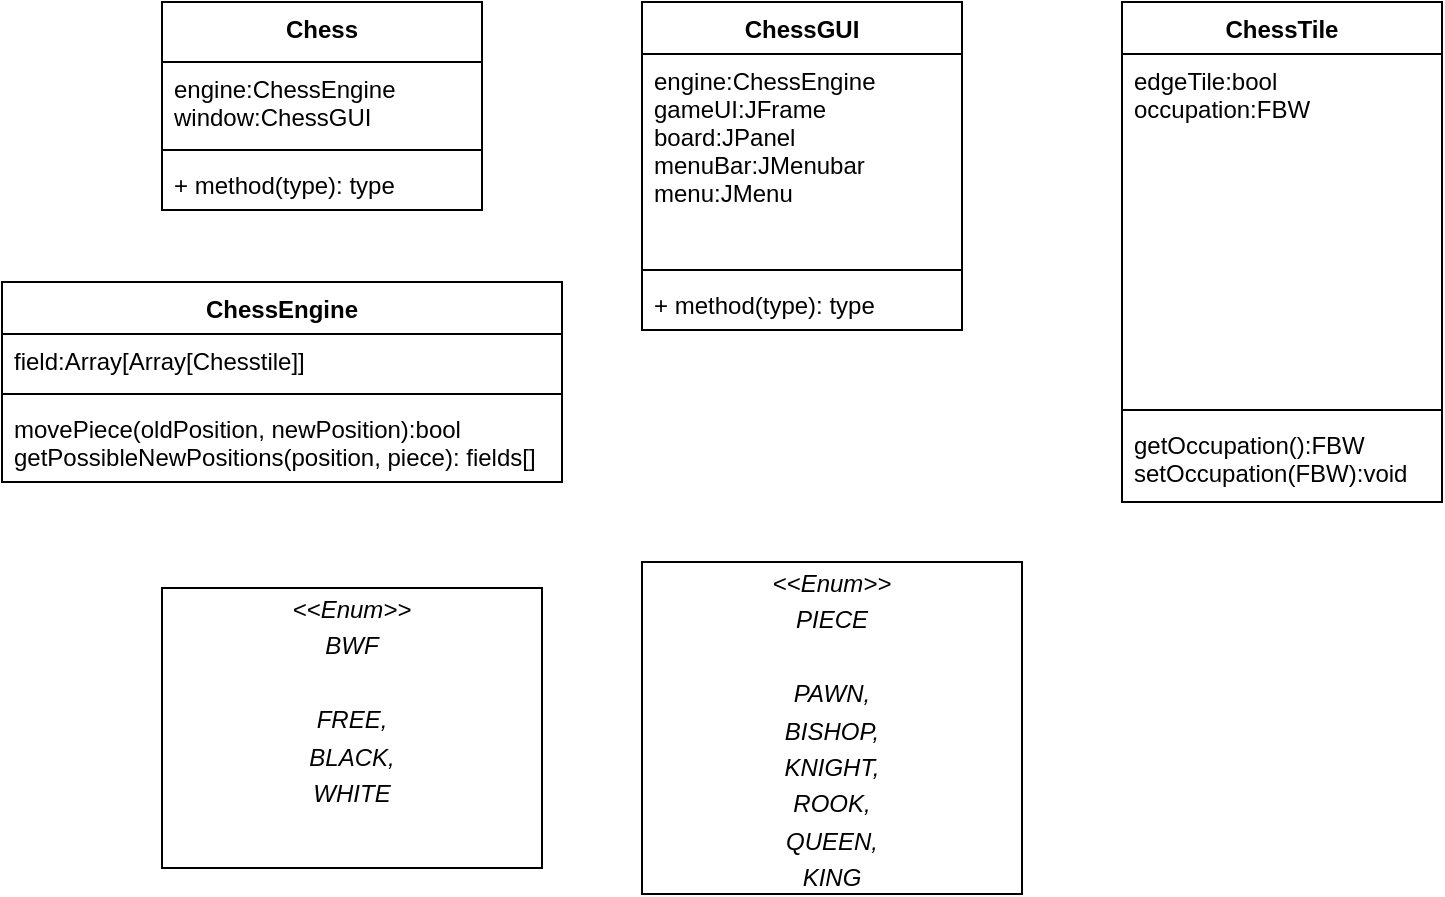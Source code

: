 <mxfile version="14.4.3" type="device"><diagram id="7MxxzwHJM8aWSUqH6DCI" name="Seite-1"><mxGraphModel dx="1038" dy="607" grid="1" gridSize="10" guides="1" tooltips="1" connect="1" arrows="1" fold="1" page="1" pageScale="1" pageWidth="827" pageHeight="1169" math="0" shadow="0"><root><mxCell id="0"/><mxCell id="1" parent="0"/><mxCell id="5WoYeaTMIYlhVhKQOqjA-8" value="Chess" style="swimlane;fontStyle=1;align=center;verticalAlign=top;childLayout=stackLayout;horizontal=1;startSize=30;horizontalStack=0;resizeParent=1;resizeParentMax=0;resizeLast=0;collapsible=1;marginBottom=0;" vertex="1" parent="1"><mxGeometry x="80" y="80" width="160" height="104" as="geometry"/></mxCell><mxCell id="5WoYeaTMIYlhVhKQOqjA-9" value="engine:ChessEngine&#10;window:ChessGUI" style="text;strokeColor=none;fillColor=none;align=left;verticalAlign=top;spacingLeft=4;spacingRight=4;overflow=hidden;rotatable=0;points=[[0,0.5],[1,0.5]];portConstraint=eastwest;" vertex="1" parent="5WoYeaTMIYlhVhKQOqjA-8"><mxGeometry y="30" width="160" height="40" as="geometry"/></mxCell><mxCell id="5WoYeaTMIYlhVhKQOqjA-10" value="" style="line;strokeWidth=1;fillColor=none;align=left;verticalAlign=middle;spacingTop=-1;spacingLeft=3;spacingRight=3;rotatable=0;labelPosition=right;points=[];portConstraint=eastwest;" vertex="1" parent="5WoYeaTMIYlhVhKQOqjA-8"><mxGeometry y="70" width="160" height="8" as="geometry"/></mxCell><mxCell id="5WoYeaTMIYlhVhKQOqjA-11" value="+ method(type): type" style="text;strokeColor=none;fillColor=none;align=left;verticalAlign=top;spacingLeft=4;spacingRight=4;overflow=hidden;rotatable=0;points=[[0,0.5],[1,0.5]];portConstraint=eastwest;" vertex="1" parent="5WoYeaTMIYlhVhKQOqjA-8"><mxGeometry y="78" width="160" height="26" as="geometry"/></mxCell><mxCell id="5WoYeaTMIYlhVhKQOqjA-12" value="ChessEngine" style="swimlane;fontStyle=1;align=center;verticalAlign=top;childLayout=stackLayout;horizontal=1;startSize=26;horizontalStack=0;resizeParent=1;resizeParentMax=0;resizeLast=0;collapsible=1;marginBottom=0;" vertex="1" parent="1"><mxGeometry y="220" width="280" height="100" as="geometry"/></mxCell><mxCell id="5WoYeaTMIYlhVhKQOqjA-13" value="field:Array[Array[Chesstile]]" style="text;strokeColor=none;fillColor=none;align=left;verticalAlign=top;spacingLeft=4;spacingRight=4;overflow=hidden;rotatable=0;points=[[0,0.5],[1,0.5]];portConstraint=eastwest;" vertex="1" parent="5WoYeaTMIYlhVhKQOqjA-12"><mxGeometry y="26" width="280" height="26" as="geometry"/></mxCell><mxCell id="5WoYeaTMIYlhVhKQOqjA-14" value="" style="line;strokeWidth=1;fillColor=none;align=left;verticalAlign=middle;spacingTop=-1;spacingLeft=3;spacingRight=3;rotatable=0;labelPosition=right;points=[];portConstraint=eastwest;" vertex="1" parent="5WoYeaTMIYlhVhKQOqjA-12"><mxGeometry y="52" width="280" height="8" as="geometry"/></mxCell><mxCell id="5WoYeaTMIYlhVhKQOqjA-15" value="movePiece(oldPosition, newPosition):bool&#10;getPossibleNewPositions(position, piece): fields[]" style="text;strokeColor=none;fillColor=none;align=left;verticalAlign=top;spacingLeft=4;spacingRight=4;overflow=hidden;rotatable=0;points=[[0,0.5],[1,0.5]];portConstraint=eastwest;" vertex="1" parent="5WoYeaTMIYlhVhKQOqjA-12"><mxGeometry y="60" width="280" height="40" as="geometry"/></mxCell><mxCell id="5WoYeaTMIYlhVhKQOqjA-16" value="ChessGUI" style="swimlane;fontStyle=1;align=center;verticalAlign=top;childLayout=stackLayout;horizontal=1;startSize=26;horizontalStack=0;resizeParent=1;resizeParentMax=0;resizeLast=0;collapsible=1;marginBottom=0;" vertex="1" parent="1"><mxGeometry x="320" y="80" width="160" height="164" as="geometry"/></mxCell><mxCell id="5WoYeaTMIYlhVhKQOqjA-17" value="engine:ChessEngine&#10;gameUI:JFrame&#10;board:JPanel&#10;menuBar:JMenubar&#10;menu:JMenu&#10;" style="text;strokeColor=none;fillColor=none;align=left;verticalAlign=top;spacingLeft=4;spacingRight=4;overflow=hidden;rotatable=0;points=[[0,0.5],[1,0.5]];portConstraint=eastwest;" vertex="1" parent="5WoYeaTMIYlhVhKQOqjA-16"><mxGeometry y="26" width="160" height="104" as="geometry"/></mxCell><mxCell id="5WoYeaTMIYlhVhKQOqjA-18" value="" style="line;strokeWidth=1;fillColor=none;align=left;verticalAlign=middle;spacingTop=-1;spacingLeft=3;spacingRight=3;rotatable=0;labelPosition=right;points=[];portConstraint=eastwest;" vertex="1" parent="5WoYeaTMIYlhVhKQOqjA-16"><mxGeometry y="130" width="160" height="8" as="geometry"/></mxCell><mxCell id="5WoYeaTMIYlhVhKQOqjA-19" value="+ method(type): type" style="text;strokeColor=none;fillColor=none;align=left;verticalAlign=top;spacingLeft=4;spacingRight=4;overflow=hidden;rotatable=0;points=[[0,0.5],[1,0.5]];portConstraint=eastwest;" vertex="1" parent="5WoYeaTMIYlhVhKQOqjA-16"><mxGeometry y="138" width="160" height="26" as="geometry"/></mxCell><mxCell id="5WoYeaTMIYlhVhKQOqjA-20" value="ChessTile" style="swimlane;fontStyle=1;align=center;verticalAlign=top;childLayout=stackLayout;horizontal=1;startSize=26;horizontalStack=0;resizeParent=1;resizeParentMax=0;resizeLast=0;collapsible=1;marginBottom=0;" vertex="1" parent="1"><mxGeometry x="560" y="80" width="160" height="250" as="geometry"/></mxCell><mxCell id="5WoYeaTMIYlhVhKQOqjA-21" value="edgeTile:bool&#10;occupation:FBW" style="text;strokeColor=none;fillColor=none;align=left;verticalAlign=top;spacingLeft=4;spacingRight=4;overflow=hidden;rotatable=0;points=[[0,0.5],[1,0.5]];portConstraint=eastwest;" vertex="1" parent="5WoYeaTMIYlhVhKQOqjA-20"><mxGeometry y="26" width="160" height="174" as="geometry"/></mxCell><mxCell id="5WoYeaTMIYlhVhKQOqjA-22" value="" style="line;strokeWidth=1;fillColor=none;align=left;verticalAlign=middle;spacingTop=-1;spacingLeft=3;spacingRight=3;rotatable=0;labelPosition=right;points=[];portConstraint=eastwest;" vertex="1" parent="5WoYeaTMIYlhVhKQOqjA-20"><mxGeometry y="200" width="160" height="8" as="geometry"/></mxCell><mxCell id="5WoYeaTMIYlhVhKQOqjA-23" value="getOccupation():FBW&#10;setOccupation(FBW):void" style="text;strokeColor=none;fillColor=none;align=left;verticalAlign=top;spacingLeft=4;spacingRight=4;overflow=hidden;rotatable=0;points=[[0,0.5],[1,0.5]];portConstraint=eastwest;" vertex="1" parent="5WoYeaTMIYlhVhKQOqjA-20"><mxGeometry y="208" width="160" height="42" as="geometry"/></mxCell><mxCell id="5WoYeaTMIYlhVhKQOqjA-25" value="&lt;p style=&quot;margin: 0px ; margin-top: 4px ; text-align: center&quot;&gt;&lt;i&gt;&amp;lt;&amp;lt;Enum&amp;gt;&amp;gt;&lt;/i&gt;&lt;/p&gt;&lt;p style=&quot;margin: 0px ; margin-top: 4px ; text-align: center&quot;&gt;&lt;i&gt;BWF&lt;/i&gt;&lt;/p&gt;&lt;p style=&quot;margin: 0px ; margin-top: 4px ; text-align: center&quot;&gt;&lt;i&gt;&lt;br&gt;&lt;/i&gt;&lt;/p&gt;&lt;p style=&quot;margin: 0px ; margin-top: 4px ; text-align: center&quot;&gt;&lt;i&gt;FREE,&lt;/i&gt;&lt;/p&gt;&lt;p style=&quot;margin: 0px ; margin-top: 4px ; text-align: center&quot;&gt;&lt;i&gt;BLACK,&lt;/i&gt;&lt;/p&gt;&lt;p style=&quot;margin: 0px ; margin-top: 4px ; text-align: center&quot;&gt;&lt;i&gt;WHITE&lt;/i&gt;&lt;/p&gt;" style="verticalAlign=top;align=left;overflow=fill;fontSize=12;fontFamily=Helvetica;html=1;" vertex="1" parent="1"><mxGeometry x="80" y="373" width="190" height="140" as="geometry"/></mxCell><mxCell id="5WoYeaTMIYlhVhKQOqjA-26" value="&lt;p style=&quot;margin: 0px ; margin-top: 4px ; text-align: center&quot;&gt;&lt;i&gt;&amp;lt;&amp;lt;Enum&amp;gt;&amp;gt;&lt;/i&gt;&lt;/p&gt;&lt;p style=&quot;margin: 0px ; margin-top: 4px ; text-align: center&quot;&gt;&lt;i&gt;PIECE&lt;/i&gt;&lt;/p&gt;&lt;p style=&quot;margin: 0px ; margin-top: 4px ; text-align: center&quot;&gt;&lt;i&gt;&lt;br&gt;&lt;/i&gt;&lt;/p&gt;&lt;p style=&quot;margin: 0px ; margin-top: 4px ; text-align: center&quot;&gt;&lt;i&gt;PAWN,&lt;/i&gt;&lt;/p&gt;&lt;p style=&quot;margin: 0px ; margin-top: 4px ; text-align: center&quot;&gt;&lt;i&gt;BISHOP,&lt;/i&gt;&lt;/p&gt;&lt;p style=&quot;margin: 0px ; margin-top: 4px ; text-align: center&quot;&gt;&lt;i&gt;KNIGHT,&lt;/i&gt;&lt;/p&gt;&lt;p style=&quot;margin: 0px ; margin-top: 4px ; text-align: center&quot;&gt;&lt;i&gt;ROOK,&lt;/i&gt;&lt;/p&gt;&lt;p style=&quot;margin: 0px ; margin-top: 4px ; text-align: center&quot;&gt;&lt;i&gt;QUEEN,&lt;/i&gt;&lt;/p&gt;&lt;p style=&quot;margin: 0px ; margin-top: 4px ; text-align: center&quot;&gt;&lt;i&gt;KING&lt;/i&gt;&lt;/p&gt;" style="verticalAlign=top;align=left;overflow=fill;fontSize=12;fontFamily=Helvetica;html=1;" vertex="1" parent="1"><mxGeometry x="320" y="360" width="190" height="166" as="geometry"/></mxCell></root></mxGraphModel></diagram></mxfile>